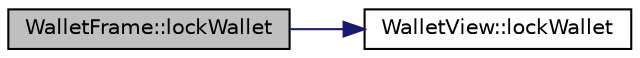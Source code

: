 digraph "WalletFrame::lockWallet"
{
 // LATEX_PDF_SIZE
  edge [fontname="Helvetica",fontsize="10",labelfontname="Helvetica",labelfontsize="10"];
  node [fontname="Helvetica",fontsize="10",shape=record];
  rankdir="LR";
  Node40 [label="WalletFrame::lockWallet",height=0.2,width=0.4,color="black", fillcolor="grey75", style="filled", fontcolor="black",tooltip=" "];
  Node40 -> Node41 [color="midnightblue",fontsize="10",style="solid",fontname="Helvetica"];
  Node41 [label="WalletView::lockWallet",height=0.2,width=0.4,color="black", fillcolor="white", style="filled",URL="$class_wallet_view.html#ae76bd29c36d1cfa9bc986924a0454eeb",tooltip=" "];
}
